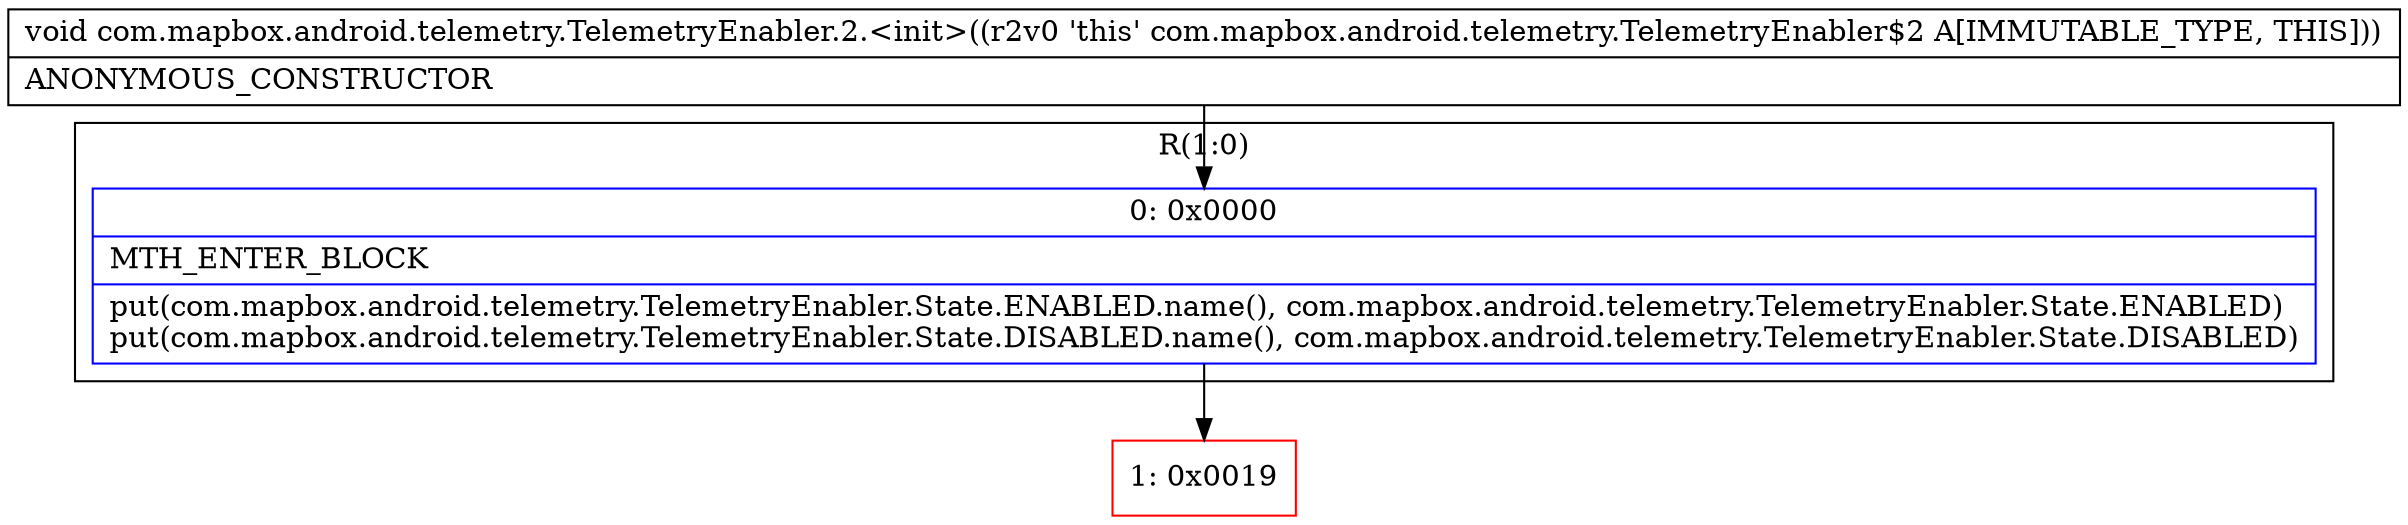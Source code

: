 digraph "CFG forcom.mapbox.android.telemetry.TelemetryEnabler.2.\<init\>()V" {
subgraph cluster_Region_1622739803 {
label = "R(1:0)";
node [shape=record,color=blue];
Node_0 [shape=record,label="{0\:\ 0x0000|MTH_ENTER_BLOCK\l|put(com.mapbox.android.telemetry.TelemetryEnabler.State.ENABLED.name(), com.mapbox.android.telemetry.TelemetryEnabler.State.ENABLED)\lput(com.mapbox.android.telemetry.TelemetryEnabler.State.DISABLED.name(), com.mapbox.android.telemetry.TelemetryEnabler.State.DISABLED)\l}"];
}
Node_1 [shape=record,color=red,label="{1\:\ 0x0019}"];
MethodNode[shape=record,label="{void com.mapbox.android.telemetry.TelemetryEnabler.2.\<init\>((r2v0 'this' com.mapbox.android.telemetry.TelemetryEnabler$2 A[IMMUTABLE_TYPE, THIS]))  | ANONYMOUS_CONSTRUCTOR\l}"];
MethodNode -> Node_0;
Node_0 -> Node_1;
}

